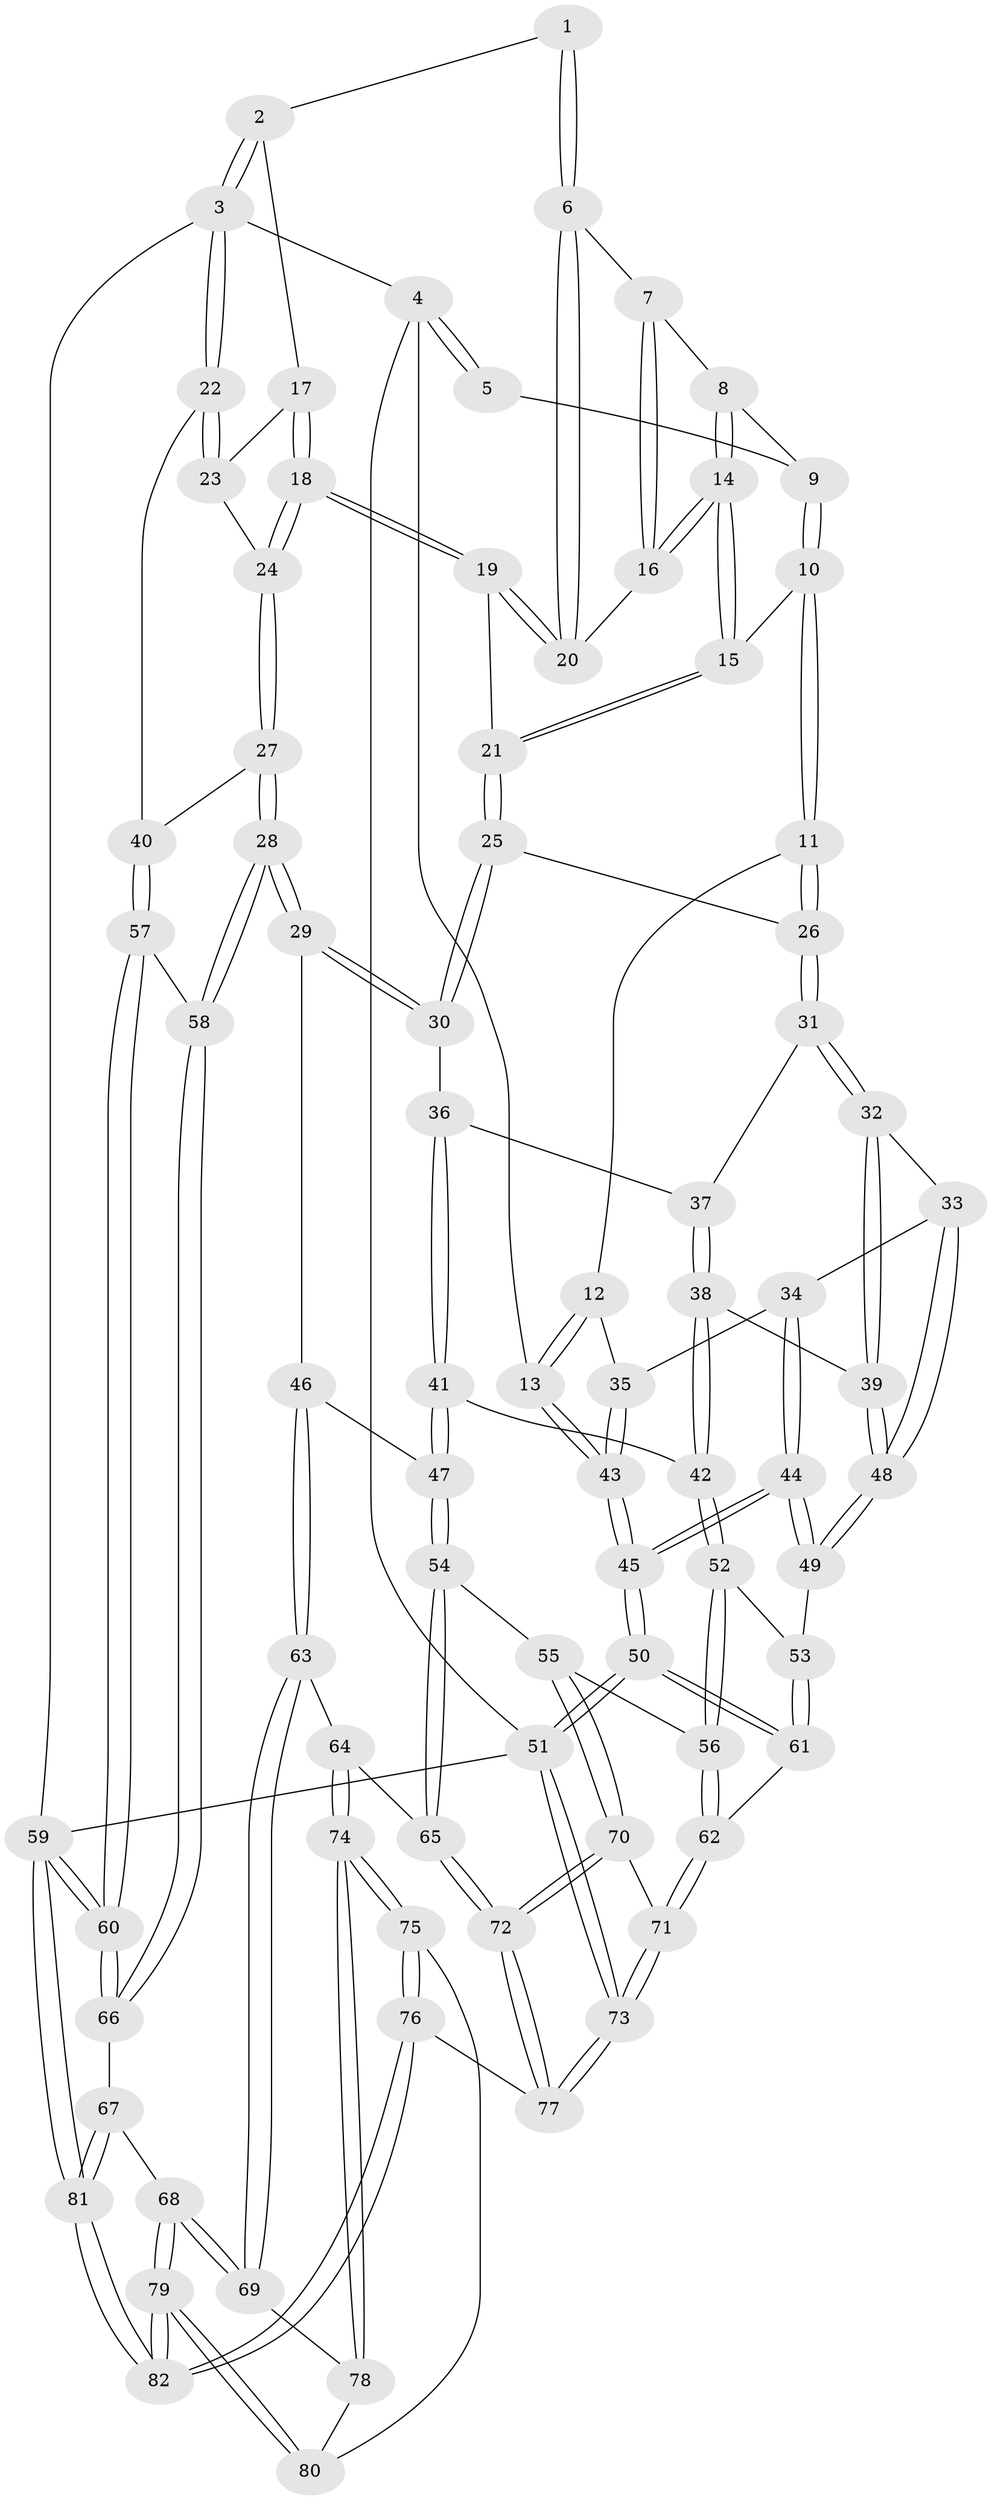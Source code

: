 // coarse degree distribution, {2: 0.10344827586206896, 4: 0.1896551724137931, 3: 0.6724137931034483, 5: 0.017241379310344827, 6: 0.017241379310344827}
// Generated by graph-tools (version 1.1) at 2025/54/03/04/25 22:54:10]
// undirected, 82 vertices, 202 edges
graph export_dot {
  node [color=gray90,style=filled];
  1 [pos="+0.6332817240616195+0"];
  2 [pos="+0.7839214131436965+0"];
  3 [pos="+1+0"];
  4 [pos="+0+0"];
  5 [pos="+0.26554625088841316+0"];
  6 [pos="+0.5777724754406638+0"];
  7 [pos="+0.4724295412435429+0.029475654523382327"];
  8 [pos="+0.4131117233666957+0.04208661449020333"];
  9 [pos="+0.2688649786620981+0"];
  10 [pos="+0.2690338930244541+0.16129301137843757"];
  11 [pos="+0.22002952200640577+0.20569700064185198"];
  12 [pos="+0.12751248742322244+0.22254592217858862"];
  13 [pos="+0+0"];
  14 [pos="+0.4348363092753413+0.10669376105004948"];
  15 [pos="+0.42510847295762366+0.18237335795391285"];
  16 [pos="+0.4559840813666748+0.08988563243069794"];
  17 [pos="+0.7835684494157673+0.044996307943619446"];
  18 [pos="+0.7511704387424086+0.22571120344987278"];
  19 [pos="+0.5854328460836682+0.15099494215667256"];
  20 [pos="+0.5728031806988392+0.009398577921859075"];
  21 [pos="+0.4563932941487422+0.20975460343855876"];
  22 [pos="+1+0.08524247417633861"];
  23 [pos="+1+0.15622213892510237"];
  24 [pos="+0.767522999987598+0.264990104758635"];
  25 [pos="+0.45772268335557964+0.2246712662301935"];
  26 [pos="+0.28508458771951223+0.3179085952684699"];
  27 [pos="+0.7611750793733826+0.3603463371620836"];
  28 [pos="+0.6932218991128161+0.47484962782050893"];
  29 [pos="+0.684288241020128+0.47661812401945897"];
  30 [pos="+0.4809271424684726+0.35032794261377104"];
  31 [pos="+0.30237339050919576+0.36204571718498124"];
  32 [pos="+0.27946375419187386+0.39220348300254737"];
  33 [pos="+0.17815449631986124+0.4195647392185726"];
  34 [pos="+0.11286872081653875+0.37850142926138247"];
  35 [pos="+0.10671294120298039+0.3700674427651956"];
  36 [pos="+0.4459200415571474+0.365071155604854"];
  37 [pos="+0.3604708985291788+0.3684950397488576"];
  38 [pos="+0.3418188386046873+0.514210783042528"];
  39 [pos="+0.29414173774911445+0.45633586162057704"];
  40 [pos="+1+0.39002935773333525"];
  41 [pos="+0.3600273747647793+0.5417878866508715"];
  42 [pos="+0.3581045523525845+0.5419360471660738"];
  43 [pos="+0+0.4652893528529009"];
  44 [pos="+0.06609795771748146+0.5843254969706481"];
  45 [pos="+0+0.7617675737882902"];
  46 [pos="+0.6810811919454123+0.4796949133874325"];
  47 [pos="+0.40320304653773864+0.557682015690185"];
  48 [pos="+0.19724588241661042+0.5229138293051878"];
  49 [pos="+0.19442633441917206+0.5523497717952129"];
  50 [pos="+0+0.7821036327067932"];
  51 [pos="+0+1"];
  52 [pos="+0.28063490226267795+0.600888096216988"];
  53 [pos="+0.2544146040782496+0.594757709754033"];
  54 [pos="+0.4569442868379599+0.7251909557768802"];
  55 [pos="+0.36852272931996405+0.708712968264072"];
  56 [pos="+0.31223036772432894+0.6938024134160259"];
  57 [pos="+1+0.6095766131194761"];
  58 [pos="+0.7071453304212617+0.48980346981609446"];
  59 [pos="+1+1"];
  60 [pos="+1+0.7408360739565474"];
  61 [pos="+0.12933098964259476+0.7511742117822238"];
  62 [pos="+0.2478232546505214+0.779279114688538"];
  63 [pos="+0.5279398900288429+0.738867057976772"];
  64 [pos="+0.49699015499026317+0.7509431734333635"];
  65 [pos="+0.49381282788393555+0.7510918398451308"];
  66 [pos="+0.8419115911187318+0.7947522174060558"];
  67 [pos="+0.823353909511382+0.8189762555009549"];
  68 [pos="+0.708255441909333+0.8348369318189707"];
  69 [pos="+0.6636401013836151+0.8260997963372458"];
  70 [pos="+0.3226460795272348+0.8457094387559654"];
  71 [pos="+0.27487507270636474+0.8337768842734758"];
  72 [pos="+0.39042441940953365+0.8680192245857412"];
  73 [pos="+0.018353188305026753+1"];
  74 [pos="+0.5361585807846007+0.9118798501602214"];
  75 [pos="+0.5139437058513593+1"];
  76 [pos="+0.4676286257051781+1"];
  77 [pos="+0.423778824563635+1"];
  78 [pos="+0.6103327933419852+0.8899448727280319"];
  79 [pos="+0.6307235412211906+1"];
  80 [pos="+0.6105131969116226+0.9075342283893282"];
  81 [pos="+0.8394982847589517+1"];
  82 [pos="+0.5958382378781647+1"];
  1 -- 2;
  1 -- 6;
  1 -- 6;
  2 -- 3;
  2 -- 3;
  2 -- 17;
  3 -- 4;
  3 -- 22;
  3 -- 22;
  3 -- 59;
  4 -- 5;
  4 -- 5;
  4 -- 13;
  4 -- 51;
  5 -- 9;
  6 -- 7;
  6 -- 20;
  6 -- 20;
  7 -- 8;
  7 -- 16;
  7 -- 16;
  8 -- 9;
  8 -- 14;
  8 -- 14;
  9 -- 10;
  9 -- 10;
  10 -- 11;
  10 -- 11;
  10 -- 15;
  11 -- 12;
  11 -- 26;
  11 -- 26;
  12 -- 13;
  12 -- 13;
  12 -- 35;
  13 -- 43;
  13 -- 43;
  14 -- 15;
  14 -- 15;
  14 -- 16;
  14 -- 16;
  15 -- 21;
  15 -- 21;
  16 -- 20;
  17 -- 18;
  17 -- 18;
  17 -- 23;
  18 -- 19;
  18 -- 19;
  18 -- 24;
  18 -- 24;
  19 -- 20;
  19 -- 20;
  19 -- 21;
  21 -- 25;
  21 -- 25;
  22 -- 23;
  22 -- 23;
  22 -- 40;
  23 -- 24;
  24 -- 27;
  24 -- 27;
  25 -- 26;
  25 -- 30;
  25 -- 30;
  26 -- 31;
  26 -- 31;
  27 -- 28;
  27 -- 28;
  27 -- 40;
  28 -- 29;
  28 -- 29;
  28 -- 58;
  28 -- 58;
  29 -- 30;
  29 -- 30;
  29 -- 46;
  30 -- 36;
  31 -- 32;
  31 -- 32;
  31 -- 37;
  32 -- 33;
  32 -- 39;
  32 -- 39;
  33 -- 34;
  33 -- 48;
  33 -- 48;
  34 -- 35;
  34 -- 44;
  34 -- 44;
  35 -- 43;
  35 -- 43;
  36 -- 37;
  36 -- 41;
  36 -- 41;
  37 -- 38;
  37 -- 38;
  38 -- 39;
  38 -- 42;
  38 -- 42;
  39 -- 48;
  39 -- 48;
  40 -- 57;
  40 -- 57;
  41 -- 42;
  41 -- 47;
  41 -- 47;
  42 -- 52;
  42 -- 52;
  43 -- 45;
  43 -- 45;
  44 -- 45;
  44 -- 45;
  44 -- 49;
  44 -- 49;
  45 -- 50;
  45 -- 50;
  46 -- 47;
  46 -- 63;
  46 -- 63;
  47 -- 54;
  47 -- 54;
  48 -- 49;
  48 -- 49;
  49 -- 53;
  50 -- 51;
  50 -- 51;
  50 -- 61;
  50 -- 61;
  51 -- 73;
  51 -- 73;
  51 -- 59;
  52 -- 53;
  52 -- 56;
  52 -- 56;
  53 -- 61;
  53 -- 61;
  54 -- 55;
  54 -- 65;
  54 -- 65;
  55 -- 56;
  55 -- 70;
  55 -- 70;
  56 -- 62;
  56 -- 62;
  57 -- 58;
  57 -- 60;
  57 -- 60;
  58 -- 66;
  58 -- 66;
  59 -- 60;
  59 -- 60;
  59 -- 81;
  59 -- 81;
  60 -- 66;
  60 -- 66;
  61 -- 62;
  62 -- 71;
  62 -- 71;
  63 -- 64;
  63 -- 69;
  63 -- 69;
  64 -- 65;
  64 -- 74;
  64 -- 74;
  65 -- 72;
  65 -- 72;
  66 -- 67;
  67 -- 68;
  67 -- 81;
  67 -- 81;
  68 -- 69;
  68 -- 69;
  68 -- 79;
  68 -- 79;
  69 -- 78;
  70 -- 71;
  70 -- 72;
  70 -- 72;
  71 -- 73;
  71 -- 73;
  72 -- 77;
  72 -- 77;
  73 -- 77;
  73 -- 77;
  74 -- 75;
  74 -- 75;
  74 -- 78;
  74 -- 78;
  75 -- 76;
  75 -- 76;
  75 -- 80;
  76 -- 77;
  76 -- 82;
  76 -- 82;
  78 -- 80;
  79 -- 80;
  79 -- 80;
  79 -- 82;
  79 -- 82;
  81 -- 82;
  81 -- 82;
}
